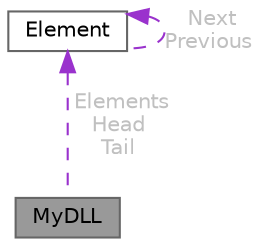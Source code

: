 digraph "MyDLL"
{
 // LATEX_PDF_SIZE
  bgcolor="transparent";
  edge [fontname=Helvetica,fontsize=10,labelfontname=Helvetica,labelfontsize=10];
  node [fontname=Helvetica,fontsize=10,shape=box,height=0.2,width=0.4];
  Node1 [id="Node000001",label="MyDLL",height=0.2,width=0.4,color="gray40", fillcolor="grey60", style="filled", fontcolor="black",tooltip="A structure representing a DLL."];
  Node2 -> Node1 [id="edge1_Node000001_Node000002",dir="back",color="darkorchid3",style="dashed",tooltip=" ",label=" Elements\nHead\nTail",fontcolor="grey" ];
  Node2 [id="Node000002",label="Element",height=0.2,width=0.4,color="gray40", fillcolor="white", style="filled",URL="$structElement.html",tooltip="Struct for elements."];
  Node2 -> Node2 [id="edge2_Node000002_Node000002",dir="back",color="darkorchid3",style="dashed",tooltip=" ",label=" Next\nPrevious",fontcolor="grey" ];
}
